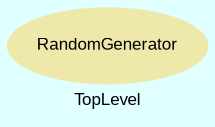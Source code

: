 digraph TopLevel {
    compound = true
    bgcolor = lightcyan1
    fontname = Arial
    fontsize = 8
    label = "TopLevel"
    node [
        fontname = Arial,
        fontsize = 8,
        color = black
    ]

    RandomGenerator [
        fontcolor = black,
        URL = "classes/RandomGenerator.html",
        shape = ellipse,
        color = palegoldenrod,
        style = filled,
        label = "RandomGenerator"
    ]

}

